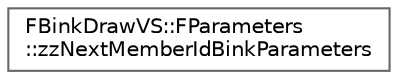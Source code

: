 digraph "Graphical Class Hierarchy"
{
 // INTERACTIVE_SVG=YES
 // LATEX_PDF_SIZE
  bgcolor="transparent";
  edge [fontname=Helvetica,fontsize=10,labelfontname=Helvetica,labelfontsize=10];
  node [fontname=Helvetica,fontsize=10,shape=box,height=0.2,width=0.4];
  rankdir="LR";
  Node0 [id="Node000000",label="FBinkDrawVS::FParameters\l::zzNextMemberIdBinkParameters",height=0.2,width=0.4,color="grey40", fillcolor="white", style="filled",URL="$d5/dee/structFBinkDrawVS_1_1FParameters_1_1zzNextMemberIdBinkParameters.html",tooltip=" "];
}
